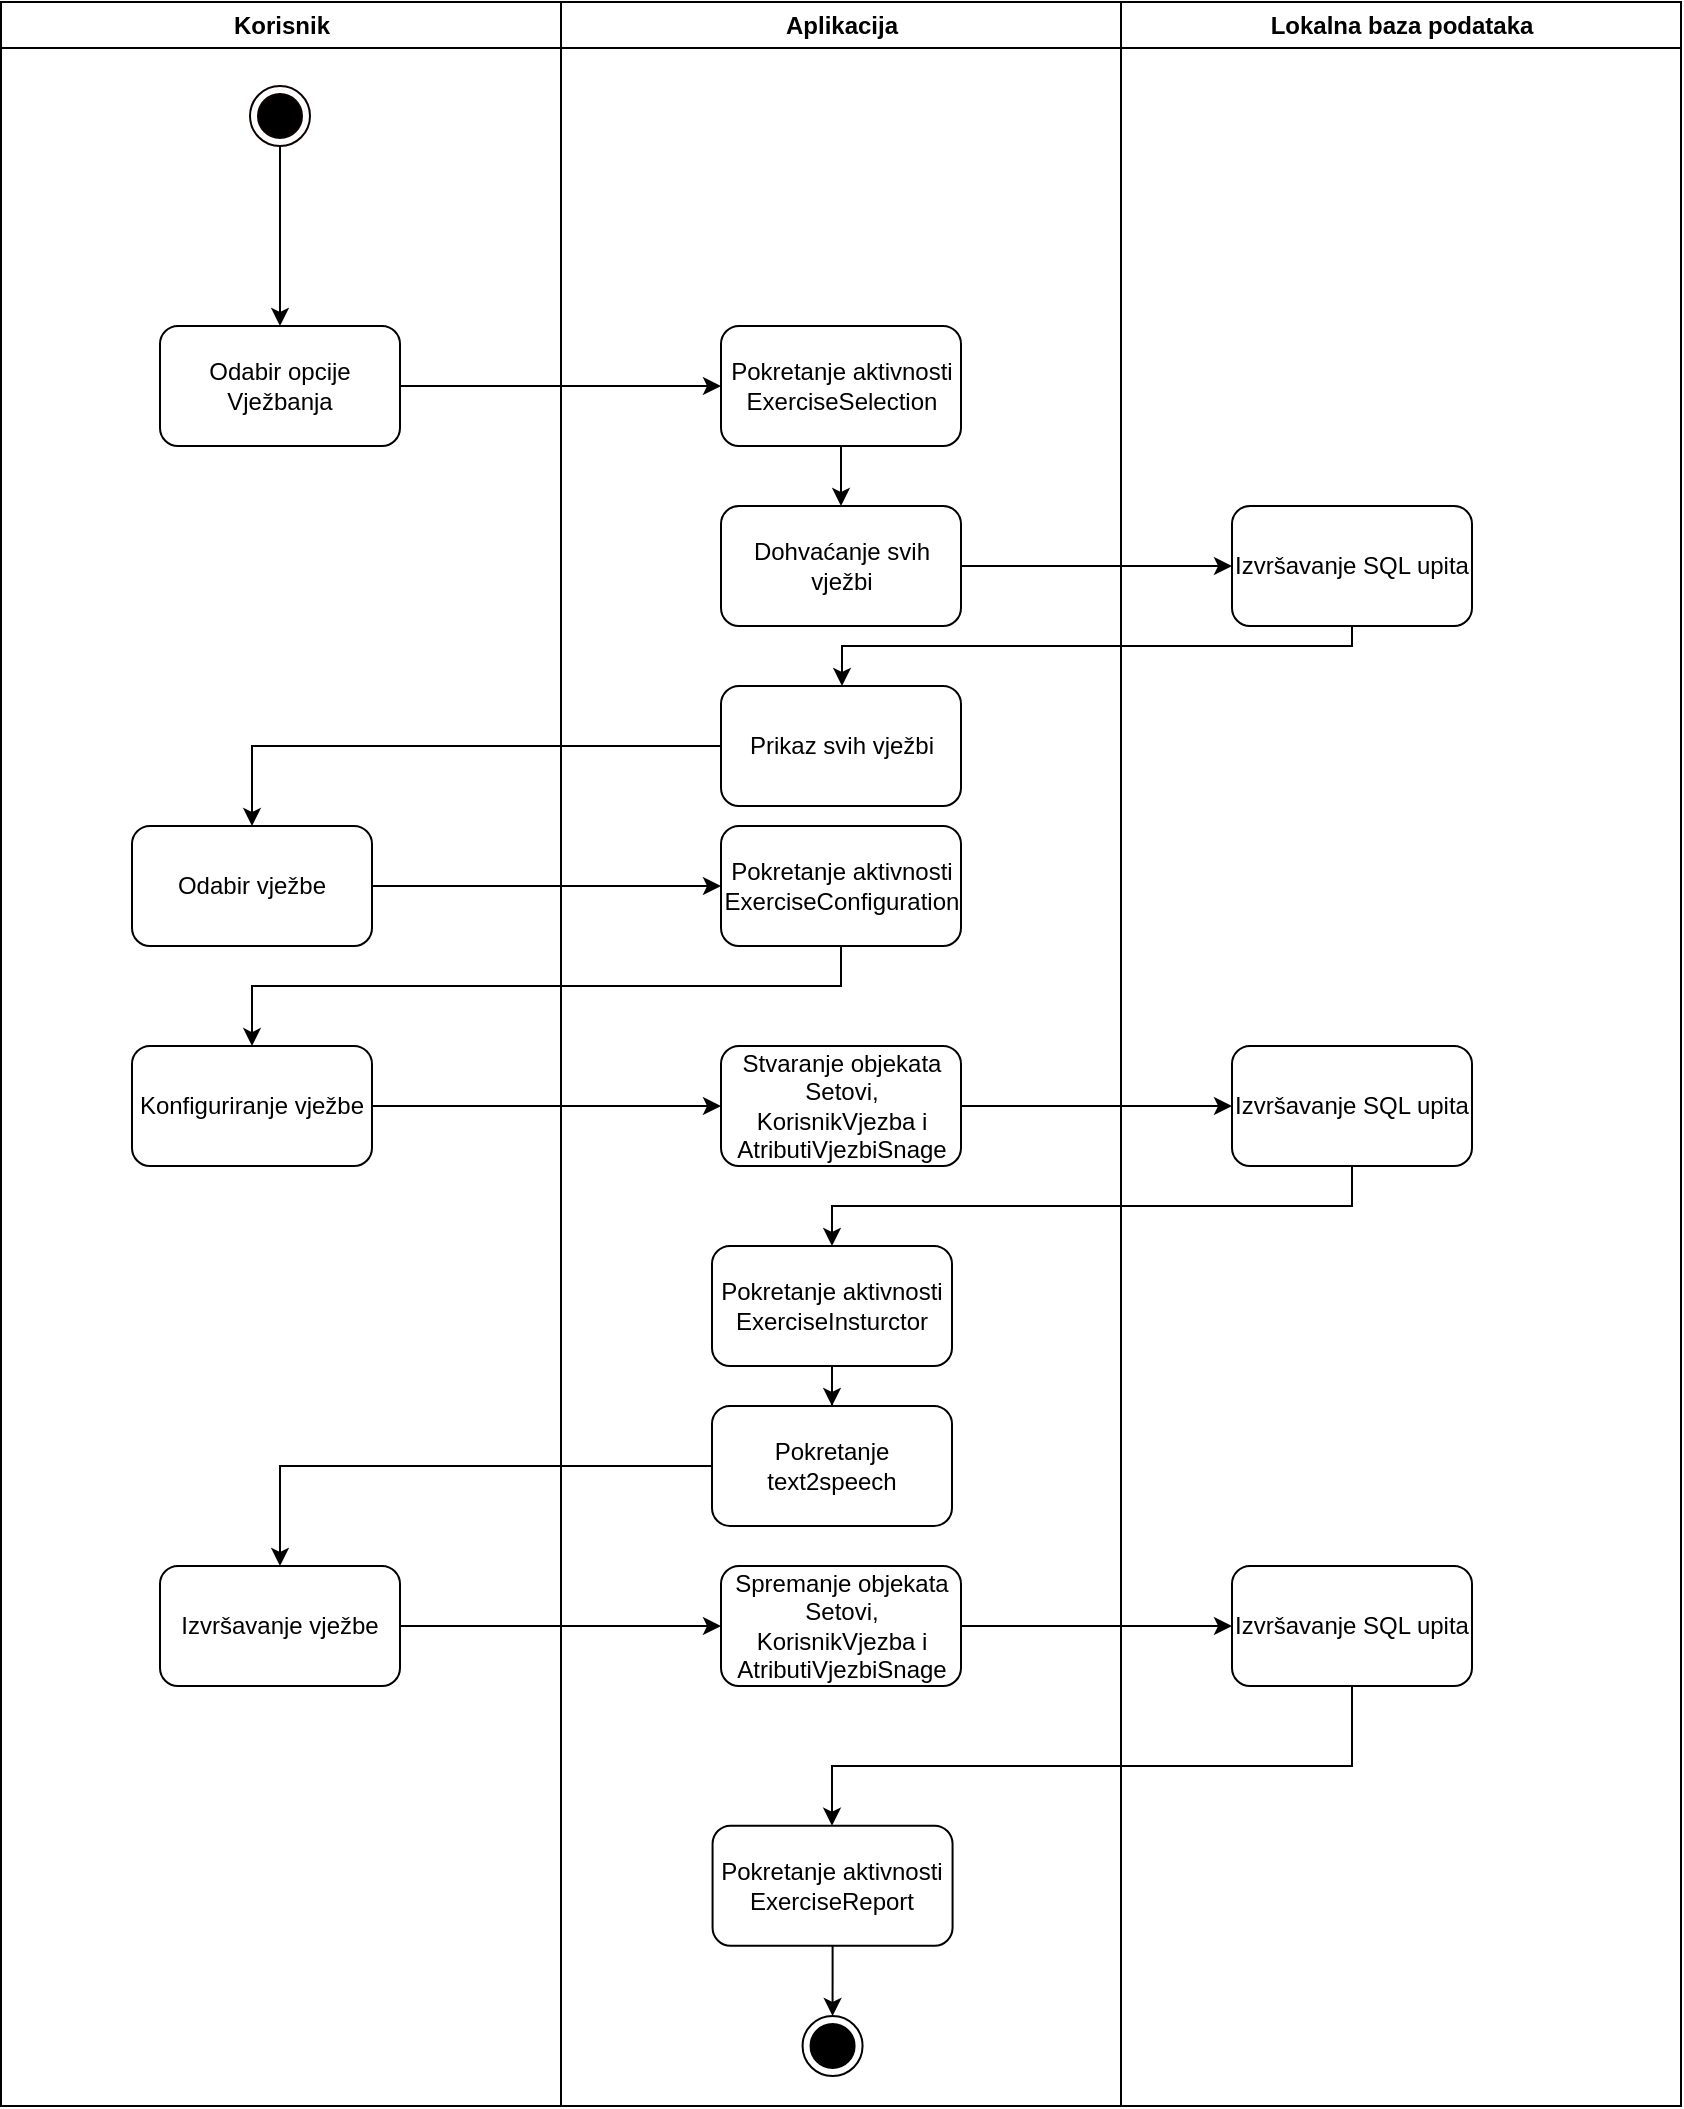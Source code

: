 <mxfile version="12.6.1" type="device"><diagram name="Page-1" id="e7e014a7-5840-1c2e-5031-d8a46d1fe8dd"><mxGraphModel dx="2048" dy="1108" grid="1" gridSize="10" guides="1" tooltips="1" connect="1" arrows="1" fold="1" page="1" pageScale="1" pageWidth="1169" pageHeight="826" background="#ffffff" math="0" shadow="0"><root><mxCell id="0"/><mxCell id="1" parent="0"/><mxCell id="2" value="Korisnik" style="swimlane;whiteSpace=wrap" parent="1" vertex="1"><mxGeometry x="164.5" y="128" width="280" height="1052" as="geometry"/></mxCell><mxCell id="7OSBPsaTFe98i7s6XcGc-43" value="" style="ellipse;html=1;shape=endState;fillColor=#000000;strokeColor=#0F0000;" parent="2" vertex="1"><mxGeometry x="124.5" y="42" width="30" height="30" as="geometry"/></mxCell><mxCell id="7OSBPsaTFe98i7s6XcGc-54" value="Konfiguriranje vježbe" style="rounded=1;whiteSpace=wrap;html=1;" parent="2" vertex="1"><mxGeometry x="65.496" y="522.003" width="120" height="60" as="geometry"/></mxCell><mxCell id="7OSBPsaTFe98i7s6XcGc-50" value="Odabir vježbe" style="rounded=1;whiteSpace=wrap;html=1;" parent="2" vertex="1"><mxGeometry x="65.5" y="412" width="120" height="60" as="geometry"/></mxCell><mxCell id="7OSBPsaTFe98i7s6XcGc-76" value="Izvršavanje vježbe" style="rounded=1;whiteSpace=wrap;html=1;" parent="2" vertex="1"><mxGeometry x="79.5" y="782" width="120" height="60" as="geometry"/></mxCell><mxCell id="3" value="Aplikacija" style="swimlane;whiteSpace=wrap" parent="1" vertex="1"><mxGeometry x="444.5" y="128" width="280" height="1052" as="geometry"/></mxCell><mxCell id="7OSBPsaTFe98i7s6XcGc-48" value="Pokretanje aktivnosti ExerciseSelection" style="rounded=1;whiteSpace=wrap;html=1;" parent="3" vertex="1"><mxGeometry x="80" y="162" width="120" height="60" as="geometry"/></mxCell><mxCell id="7OSBPsaTFe98i7s6XcGc-52" value="Pokretanje aktivnosti&lt;br&gt;ExerciseConfiguration" style="rounded=1;whiteSpace=wrap;html=1;" parent="3" vertex="1"><mxGeometry x="80" y="412" width="120" height="60" as="geometry"/></mxCell><mxCell id="7OSBPsaTFe98i7s6XcGc-58" value="Dohvaćanje svih vježbi" style="rounded=1;whiteSpace=wrap;html=1;" parent="3" vertex="1"><mxGeometry x="80" y="252" width="120" height="60" as="geometry"/></mxCell><mxCell id="7OSBPsaTFe98i7s6XcGc-57" style="edgeStyle=orthogonalEdgeStyle;rounded=0;orthogonalLoop=1;jettySize=auto;html=1;" parent="3" source="7OSBPsaTFe98i7s6XcGc-48" target="7OSBPsaTFe98i7s6XcGc-58" edge="1"><mxGeometry relative="1" as="geometry"><mxPoint x="140" y="252" as="targetPoint"/></mxGeometry></mxCell><mxCell id="7OSBPsaTFe98i7s6XcGc-64" value="Prikaz svih vježbi" style="rounded=1;whiteSpace=wrap;html=1;" parent="3" vertex="1"><mxGeometry x="80" y="342" width="120" height="60" as="geometry"/></mxCell><mxCell id="7OSBPsaTFe98i7s6XcGc-67" value="Stvaranje objekata Setovi, KorisnikVjezba i AtributiVjezbiSnage" style="rounded=1;whiteSpace=wrap;html=1;" parent="3" vertex="1"><mxGeometry x="80" y="522" width="120" height="60" as="geometry"/></mxCell><mxCell id="7OSBPsaTFe98i7s6XcGc-78" value="Spremanje objekata Setovi, KorisnikVjezba i AtributiVjezbiSnage" style="rounded=1;whiteSpace=wrap;html=1;" parent="3" vertex="1"><mxGeometry x="80" y="782" width="120" height="60" as="geometry"/></mxCell><mxCell id="4" value="Lokalna baza podataka" style="swimlane;whiteSpace=wrap;startSize=23;" parent="1" vertex="1"><mxGeometry x="724.5" y="128" width="280" height="1052" as="geometry"/></mxCell><mxCell id="7OSBPsaTFe98i7s6XcGc-68" value="Izvršavanje SQL upita" style="rounded=1;whiteSpace=wrap;html=1;" parent="4" vertex="1"><mxGeometry x="55.5" y="522" width="120" height="60" as="geometry"/></mxCell><mxCell id="7OSBPsaTFe98i7s6XcGc-83" value="Izvršavanje SQL upita" style="rounded=1;whiteSpace=wrap;html=1;" parent="4" vertex="1"><mxGeometry x="55.5" y="782" width="120" height="60" as="geometry"/></mxCell><mxCell id="7OSBPsaTFe98i7s6XcGc-45" style="edgeStyle=orthogonalEdgeStyle;rounded=0;orthogonalLoop=1;jettySize=auto;html=1;" parent="1" source="7OSBPsaTFe98i7s6XcGc-43" target="7OSBPsaTFe98i7s6XcGc-46" edge="1"><mxGeometry relative="1" as="geometry"><mxPoint x="304" y="320" as="targetPoint"/></mxGeometry></mxCell><mxCell id="7OSBPsaTFe98i7s6XcGc-47" style="edgeStyle=orthogonalEdgeStyle;rounded=0;orthogonalLoop=1;jettySize=auto;html=1;" parent="1" source="7OSBPsaTFe98i7s6XcGc-46" target="7OSBPsaTFe98i7s6XcGc-48" edge="1"><mxGeometry relative="1" as="geometry"><mxPoint x="550" y="320" as="targetPoint"/></mxGeometry></mxCell><mxCell id="7OSBPsaTFe98i7s6XcGc-46" value="Odabir opcije Vježbanja" style="rounded=1;whiteSpace=wrap;html=1;" parent="1" vertex="1"><mxGeometry x="244" y="290" width="120" height="60" as="geometry"/></mxCell><mxCell id="7OSBPsaTFe98i7s6XcGc-51" style="edgeStyle=orthogonalEdgeStyle;rounded=0;orthogonalLoop=1;jettySize=auto;html=1;" parent="1" source="7OSBPsaTFe98i7s6XcGc-50" target="7OSBPsaTFe98i7s6XcGc-52" edge="1"><mxGeometry relative="1" as="geometry"><mxPoint x="580" y="420" as="targetPoint"/></mxGeometry></mxCell><mxCell id="7OSBPsaTFe98i7s6XcGc-61" style="edgeStyle=orthogonalEdgeStyle;rounded=0;orthogonalLoop=1;jettySize=auto;html=1;" parent="1" source="7OSBPsaTFe98i7s6XcGc-58" target="7OSBPsaTFe98i7s6XcGc-62" edge="1"><mxGeometry relative="1" as="geometry"><mxPoint x="840" y="410" as="targetPoint"/></mxGeometry></mxCell><mxCell id="7OSBPsaTFe98i7s6XcGc-63" style="edgeStyle=orthogonalEdgeStyle;rounded=0;orthogonalLoop=1;jettySize=auto;html=1;" parent="1" source="7OSBPsaTFe98i7s6XcGc-62" target="7OSBPsaTFe98i7s6XcGc-64" edge="1"><mxGeometry relative="1" as="geometry"><mxPoint x="580" y="460" as="targetPoint"/><Array as="points"><mxPoint x="840" y="450"/><mxPoint x="585" y="450"/></Array></mxGeometry></mxCell><mxCell id="7OSBPsaTFe98i7s6XcGc-62" value="Izvršavanje SQL upita" style="rounded=1;whiteSpace=wrap;html=1;" parent="1" vertex="1"><mxGeometry x="780" y="380" width="120" height="60" as="geometry"/></mxCell><mxCell id="7OSBPsaTFe98i7s6XcGc-65" style="edgeStyle=orthogonalEdgeStyle;rounded=0;orthogonalLoop=1;jettySize=auto;html=1;" parent="1" source="7OSBPsaTFe98i7s6XcGc-64" target="7OSBPsaTFe98i7s6XcGc-50" edge="1"><mxGeometry relative="1" as="geometry"/></mxCell><mxCell id="7OSBPsaTFe98i7s6XcGc-69" style="edgeStyle=orthogonalEdgeStyle;rounded=0;orthogonalLoop=1;jettySize=auto;html=1;" parent="1" source="7OSBPsaTFe98i7s6XcGc-67" target="7OSBPsaTFe98i7s6XcGc-68" edge="1"><mxGeometry relative="1" as="geometry"/></mxCell><mxCell id="7OSBPsaTFe98i7s6XcGc-71" style="edgeStyle=orthogonalEdgeStyle;rounded=0;orthogonalLoop=1;jettySize=auto;html=1;" parent="1" source="7OSBPsaTFe98i7s6XcGc-52" target="7OSBPsaTFe98i7s6XcGc-54" edge="1"><mxGeometry relative="1" as="geometry"><Array as="points"><mxPoint x="584" y="620"/><mxPoint x="290" y="620"/></Array></mxGeometry></mxCell><mxCell id="7OSBPsaTFe98i7s6XcGc-72" style="edgeStyle=orthogonalEdgeStyle;rounded=0;orthogonalLoop=1;jettySize=auto;html=1;" parent="1" source="7OSBPsaTFe98i7s6XcGc-54" target="7OSBPsaTFe98i7s6XcGc-67" edge="1"><mxGeometry relative="1" as="geometry"/></mxCell><mxCell id="7OSBPsaTFe98i7s6XcGc-73" style="edgeStyle=orthogonalEdgeStyle;rounded=0;orthogonalLoop=1;jettySize=auto;html=1;" parent="1" source="7OSBPsaTFe98i7s6XcGc-68" target="7OSBPsaTFe98i7s6XcGc-74" edge="1"><mxGeometry relative="1" as="geometry"><mxPoint x="580" y="780" as="targetPoint"/><Array as="points"><mxPoint x="840" y="730"/><mxPoint x="580" y="730"/></Array></mxGeometry></mxCell><mxCell id="7OSBPsaTFe98i7s6XcGc-88" style="edgeStyle=orthogonalEdgeStyle;rounded=0;orthogonalLoop=1;jettySize=auto;html=1;" parent="1" source="7OSBPsaTFe98i7s6XcGc-74" target="7OSBPsaTFe98i7s6XcGc-89" edge="1"><mxGeometry relative="1" as="geometry"><mxPoint x="580" y="860" as="targetPoint"/></mxGeometry></mxCell><mxCell id="7OSBPsaTFe98i7s6XcGc-74" value="Pokretanje aktivnosti ExerciseInsturctor" style="rounded=1;whiteSpace=wrap;html=1;" parent="1" vertex="1"><mxGeometry x="520" y="750" width="120" height="60" as="geometry"/></mxCell><mxCell id="7OSBPsaTFe98i7s6XcGc-77" style="edgeStyle=orthogonalEdgeStyle;rounded=0;orthogonalLoop=1;jettySize=auto;html=1;" parent="1" source="7OSBPsaTFe98i7s6XcGc-76" target="7OSBPsaTFe98i7s6XcGc-78" edge="1"><mxGeometry relative="1" as="geometry"><mxPoint x="570" y="860" as="targetPoint"/></mxGeometry></mxCell><mxCell id="7OSBPsaTFe98i7s6XcGc-79" style="edgeStyle=orthogonalEdgeStyle;rounded=0;orthogonalLoop=1;jettySize=auto;html=1;" parent="1" source="7OSBPsaTFe98i7s6XcGc-78" target="7OSBPsaTFe98i7s6XcGc-83" edge="1"><mxGeometry relative="1" as="geometry"><mxPoint x="840" y="860" as="targetPoint"/></mxGeometry></mxCell><mxCell id="7OSBPsaTFe98i7s6XcGc-84" style="edgeStyle=orthogonalEdgeStyle;rounded=0;orthogonalLoop=1;jettySize=auto;html=1;" parent="1" source="7OSBPsaTFe98i7s6XcGc-83" target="7OSBPsaTFe98i7s6XcGc-85" edge="1"><mxGeometry relative="1" as="geometry"><mxPoint x="580" y="990" as="targetPoint"/><Array as="points"><mxPoint x="840" y="1010"/><mxPoint x="580" y="1010"/></Array></mxGeometry></mxCell><mxCell id="7OSBPsaTFe98i7s6XcGc-86" style="edgeStyle=orthogonalEdgeStyle;rounded=0;orthogonalLoop=1;jettySize=auto;html=1;" parent="1" source="7OSBPsaTFe98i7s6XcGc-85" target="7OSBPsaTFe98i7s6XcGc-87" edge="1"><mxGeometry relative="1" as="geometry"><mxPoint x="580.286" y="1150" as="targetPoint"/></mxGeometry></mxCell><mxCell id="7OSBPsaTFe98i7s6XcGc-85" value="Pokretanje aktivnosti ExerciseReport" style="rounded=1;whiteSpace=wrap;html=1;" parent="1" vertex="1"><mxGeometry x="520.286" y="1039.857" width="120" height="60" as="geometry"/></mxCell><mxCell id="7OSBPsaTFe98i7s6XcGc-87" value="" style="ellipse;html=1;shape=endState;fillColor=#000000;strokeColor=#000000;" parent="1" vertex="1"><mxGeometry x="565.286" y="1135" width="30" height="30" as="geometry"/></mxCell><mxCell id="7OSBPsaTFe98i7s6XcGc-90" style="edgeStyle=orthogonalEdgeStyle;rounded=0;orthogonalLoop=1;jettySize=auto;html=1;" parent="1" source="7OSBPsaTFe98i7s6XcGc-89" target="7OSBPsaTFe98i7s6XcGc-76" edge="1"><mxGeometry relative="1" as="geometry"/></mxCell><mxCell id="7OSBPsaTFe98i7s6XcGc-89" value="Pokretanje text2speech" style="rounded=1;whiteSpace=wrap;html=1;" parent="1" vertex="1"><mxGeometry x="520" y="830" width="120" height="60" as="geometry"/></mxCell></root></mxGraphModel></diagram></mxfile>